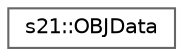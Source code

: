 digraph "Graphical Class Hierarchy"
{
 // LATEX_PDF_SIZE
  bgcolor="transparent";
  edge [fontname=Helvetica,fontsize=10,labelfontname=Helvetica,labelfontsize=10];
  node [fontname=Helvetica,fontsize=10,shape=box,height=0.2,width=0.4];
  rankdir="LR";
  Node0 [id="Node000000",label="s21::OBJData",height=0.2,width=0.4,color="grey40", fillcolor="white", style="filled",URL="$classs21_1_1OBJData.html",tooltip="Manages the parsing and storage of data from an OBJ file."];
}
